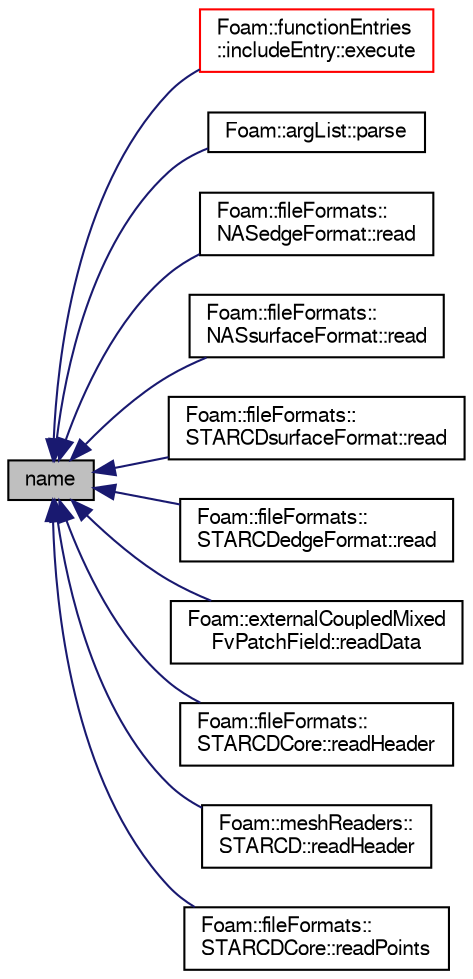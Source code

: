 digraph "name"
{
  bgcolor="transparent";
  edge [fontname="FreeSans",fontsize="10",labelfontname="FreeSans",labelfontsize="10"];
  node [fontname="FreeSans",fontsize="10",shape=record];
  rankdir="LR";
  Node1 [label="name",height=0.2,width=0.4,color="black", fillcolor="grey75", style="filled" fontcolor="black"];
  Node1 -> Node2 [dir="back",color="midnightblue",fontsize="10",style="solid",fontname="FreeSans"];
  Node2 [label="Foam::functionEntries\l::includeEntry::execute",height=0.2,width=0.4,color="red",URL="$a01012.html#a0aa3070c44783d911c1f7924042f1cea",tooltip="Execute the functionEntry in a sub-dict context. "];
  Node1 -> Node3 [dir="back",color="midnightblue",fontsize="10",style="solid",fontname="FreeSans"];
  Node3 [label="Foam::argList::parse",height=0.2,width=0.4,color="black",URL="$a00060.html#a00aad68f835a5c0bcb8920505bb0bd10",tooltip="Parse. "];
  Node1 -> Node4 [dir="back",color="midnightblue",fontsize="10",style="solid",fontname="FreeSans"];
  Node4 [label="Foam::fileFormats::\lNASedgeFormat::read",height=0.2,width=0.4,color="black",URL="$a01525.html#a464ebd67acbdff0014d4dae69e3ec4be",tooltip="Read from a file. "];
  Node1 -> Node5 [dir="back",color="midnightblue",fontsize="10",style="solid",fontname="FreeSans"];
  Node5 [label="Foam::fileFormats::\lNASsurfaceFormat::read",height=0.2,width=0.4,color="black",URL="$a01526.html#a464ebd67acbdff0014d4dae69e3ec4be",tooltip="Read from a file. "];
  Node1 -> Node6 [dir="back",color="midnightblue",fontsize="10",style="solid",fontname="FreeSans"];
  Node6 [label="Foam::fileFormats::\lSTARCDsurfaceFormat::read",height=0.2,width=0.4,color="black",URL="$a02364.html#a464ebd67acbdff0014d4dae69e3ec4be",tooltip="Read from file. "];
  Node1 -> Node7 [dir="back",color="midnightblue",fontsize="10",style="solid",fontname="FreeSans"];
  Node7 [label="Foam::fileFormats::\lSTARCDedgeFormat::read",height=0.2,width=0.4,color="black",URL="$a02363.html#a464ebd67acbdff0014d4dae69e3ec4be",tooltip="Read from file. "];
  Node1 -> Node8 [dir="back",color="midnightblue",fontsize="10",style="solid",fontname="FreeSans"];
  Node8 [label="Foam::externalCoupledMixed\lFvPatchField::readData",height=0.2,width=0.4,color="black",URL="$a00684.html#ac8359e8bcf6353236b55efd985a8796b",tooltip="Read data from external source. "];
  Node1 -> Node9 [dir="back",color="midnightblue",fontsize="10",style="solid",fontname="FreeSans"];
  Node9 [label="Foam::fileFormats::\lSTARCDCore::readHeader",height=0.2,width=0.4,color="black",URL="$a02362.html#a583e8391677afc552ce88c2ce67e508e",tooltip="Read header. "];
  Node1 -> Node10 [dir="back",color="midnightblue",fontsize="10",style="solid",fontname="FreeSans"];
  Node10 [label="Foam::meshReaders::\lSTARCD::readHeader",height=0.2,width=0.4,color="black",URL="$a02360.html#a5beda48cb9728cd30a1a100a77e7f17c",tooltip="Read header. "];
  Node1 -> Node11 [dir="back",color="midnightblue",fontsize="10",style="solid",fontname="FreeSans"];
  Node11 [label="Foam::fileFormats::\lSTARCDCore::readPoints",height=0.2,width=0.4,color="black",URL="$a02362.html#a72132a8799b05e40e6436869b5f17693",tooltip="Read points from a (.vrt) file. "];
}
